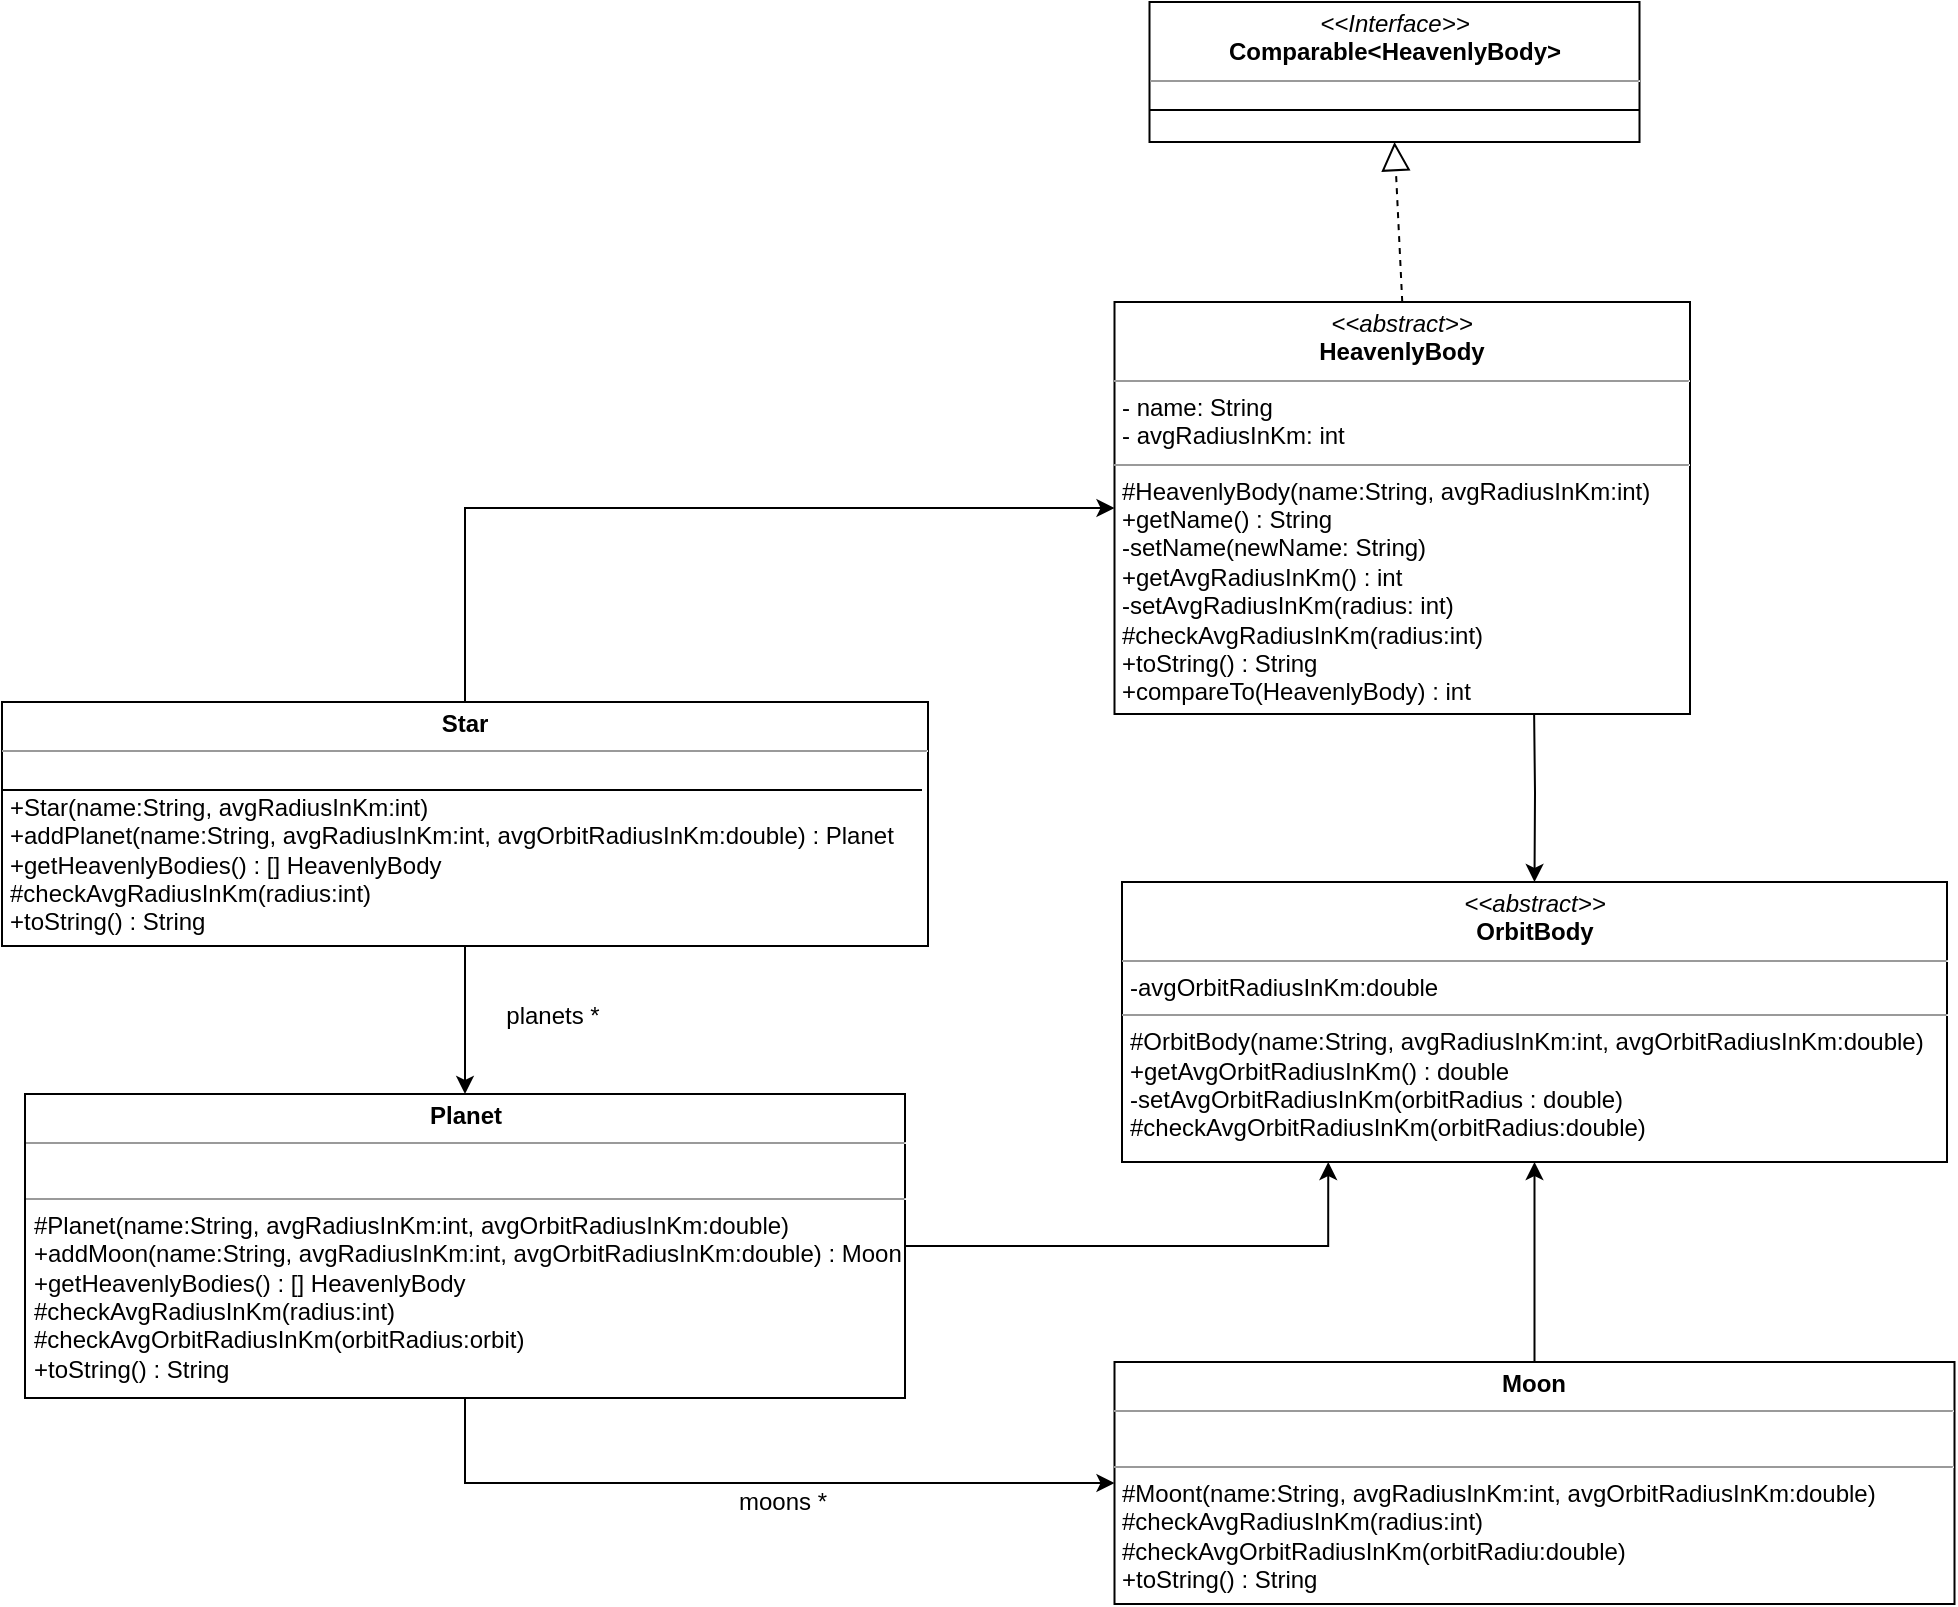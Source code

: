 <mxfile version="20.8.17" type="github">
  <diagram name="Page-1" id="lJDS6RLSJYoDU-r5e2De">
    <mxGraphModel dx="871" dy="427" grid="0" gridSize="10" guides="1" tooltips="1" connect="1" arrows="1" fold="1" page="1" pageScale="1" pageWidth="850" pageHeight="1100" math="0" shadow="0">
      <root>
        <mxCell id="0" />
        <mxCell id="1" parent="0" />
        <mxCell id="g1WEDu-rR_4wqM8P-lDM-23" style="edgeStyle=orthogonalEdgeStyle;rounded=0;orthogonalLoop=1;jettySize=auto;html=1;" edge="1" parent="1" target="g1WEDu-rR_4wqM8P-lDM-18">
          <mxGeometry relative="1" as="geometry">
            <mxPoint x="816" y="420" as="sourcePoint" />
          </mxGeometry>
        </mxCell>
        <mxCell id="g1WEDu-rR_4wqM8P-lDM-7" value="&lt;p style=&quot;margin:0px;margin-top:4px;text-align:center;&quot;&gt;&lt;i&gt;&amp;lt;&amp;lt;abstract&amp;gt;&amp;gt;&lt;/i&gt;&lt;br&gt;&lt;b&gt;HeavenlyBody&lt;/b&gt;&lt;/p&gt;&lt;hr size=&quot;1&quot;&gt;&lt;p style=&quot;margin:0px;margin-left:4px;&quot;&gt;- name: String&lt;br&gt;- avgRadiusInKm: int&lt;/p&gt;&lt;hr size=&quot;1&quot;&gt;&lt;p style=&quot;margin:0px;margin-left:4px;&quot;&gt;#HeavenlyBody(name:String, avgRadiusInKm:int)&lt;br&gt;+getName() : String&lt;/p&gt;&lt;p style=&quot;margin:0px;margin-left:4px;&quot;&gt;-setName(newName: String)&lt;br&gt;&lt;/p&gt;&lt;p style=&quot;margin:0px;margin-left:4px;&quot;&gt;+getAvgRadiusInKm() : int&lt;br&gt;&lt;/p&gt;&lt;p style=&quot;margin:0px;margin-left:4px;&quot;&gt;-setAvgRadiusInKm(radius: int)&lt;br&gt;&lt;/p&gt;&lt;p style=&quot;margin:0px;margin-left:4px;&quot;&gt;#checkAvgRadiusInKm(radius:int)&lt;br&gt;&lt;/p&gt;&lt;p style=&quot;margin:0px;margin-left:4px;&quot;&gt;+toString() : String&lt;/p&gt;&lt;p style=&quot;margin:0px;margin-left:4px;&quot;&gt;+compareTo(HeavenlyBody) : int&lt;/p&gt;&lt;p style=&quot;margin:0px;margin-left:4px;&quot;&gt;&lt;br&gt;&lt;/p&gt;" style="verticalAlign=top;align=left;overflow=fill;fontSize=12;fontFamily=Helvetica;html=1;" vertex="1" parent="1">
          <mxGeometry x="606.25" y="220" width="287.75" height="206" as="geometry" />
        </mxCell>
        <mxCell id="g1WEDu-rR_4wqM8P-lDM-9" value="&lt;p style=&quot;margin:0px;margin-top:4px;text-align:center;&quot;&gt;&lt;i&gt;&amp;lt;&amp;lt;Interface&amp;gt;&amp;gt;&lt;/i&gt;&lt;br&gt;&lt;b&gt;Comparable&amp;lt;HeavenlyBody&amp;gt;&lt;/b&gt;&lt;br&gt;&lt;/p&gt;&lt;hr size=&quot;1&quot;&gt;&lt;p style=&quot;margin:0px;margin-left:4px;&quot;&gt;&lt;br&gt;&lt;/p&gt;" style="verticalAlign=top;align=left;overflow=fill;fontSize=12;fontFamily=Helvetica;html=1;" vertex="1" parent="1">
          <mxGeometry x="623.75" y="70" width="245" height="70" as="geometry" />
        </mxCell>
        <mxCell id="g1WEDu-rR_4wqM8P-lDM-15" value="" style="line;strokeWidth=1;fillColor=none;align=left;verticalAlign=middle;spacingTop=-1;spacingLeft=3;spacingRight=3;rotatable=0;labelPosition=right;points=[];portConstraint=eastwest;strokeColor=inherit;" vertex="1" parent="1">
          <mxGeometry x="623.75" y="120" width="245" height="8" as="geometry" />
        </mxCell>
        <mxCell id="g1WEDu-rR_4wqM8P-lDM-22" style="edgeStyle=orthogonalEdgeStyle;rounded=0;orthogonalLoop=1;jettySize=auto;html=1;entryX=0;entryY=0.5;entryDx=0;entryDy=0;exitX=0.5;exitY=0;exitDx=0;exitDy=0;" edge="1" parent="1" source="g1WEDu-rR_4wqM8P-lDM-16" target="g1WEDu-rR_4wqM8P-lDM-7">
          <mxGeometry relative="1" as="geometry" />
        </mxCell>
        <mxCell id="g1WEDu-rR_4wqM8P-lDM-34" style="edgeStyle=orthogonalEdgeStyle;rounded=0;orthogonalLoop=1;jettySize=auto;html=1;entryX=0.5;entryY=0;entryDx=0;entryDy=0;" edge="1" parent="1" source="g1WEDu-rR_4wqM8P-lDM-16" target="g1WEDu-rR_4wqM8P-lDM-20">
          <mxGeometry relative="1" as="geometry" />
        </mxCell>
        <mxCell id="g1WEDu-rR_4wqM8P-lDM-16" value="&lt;p style=&quot;margin:0px;margin-top:4px;text-align:center;&quot;&gt;&lt;b&gt;Star&lt;/b&gt;&lt;/p&gt;&lt;hr size=&quot;1&quot;&gt;&lt;p style=&quot;margin:0px;margin-left:4px;&quot;&gt;&lt;br&gt;&lt;/p&gt;&lt;p style=&quot;margin:0px;margin-left:4px;&quot;&gt;+Star(name:String, avgRadiusInKm:int)&lt;br&gt;&lt;/p&gt;&lt;p style=&quot;margin:0px;margin-left:4px;&quot;&gt;+addPlanet(name:String, avgRadiusInKm:int, avgOrbitRadiusInKm:double) : Planet&lt;br&gt;&lt;/p&gt;&lt;p style=&quot;margin:0px;margin-left:4px;&quot;&gt;+getHeavenlyBodies() : [] HeavenlyBody&lt;br&gt;&lt;/p&gt;&lt;p style=&quot;margin:0px;margin-left:4px;&quot;&gt;#checkAvgRadiusInKm(radius:int)&lt;br&gt;&lt;/p&gt;&lt;p style=&quot;margin:0px;margin-left:4px;&quot;&gt;+toString() : String&lt;/p&gt;" style="verticalAlign=top;align=left;overflow=fill;fontSize=12;fontFamily=Helvetica;html=1;" vertex="1" parent="1">
          <mxGeometry x="50" y="420" width="463" height="122" as="geometry" />
        </mxCell>
        <mxCell id="g1WEDu-rR_4wqM8P-lDM-17" value="" style="line;strokeWidth=1;fillColor=none;align=left;verticalAlign=middle;spacingTop=-1;spacingLeft=3;spacingRight=3;rotatable=0;labelPosition=right;points=[];portConstraint=eastwest;strokeColor=inherit;" vertex="1" parent="1">
          <mxGeometry x="50" y="460" width="460" height="8" as="geometry" />
        </mxCell>
        <mxCell id="g1WEDu-rR_4wqM8P-lDM-18" value="&lt;p style=&quot;margin:0px;margin-top:4px;text-align:center;&quot;&gt;&lt;i&gt;&amp;lt;&amp;lt;abstract&amp;gt;&amp;gt;&lt;/i&gt;&lt;br&gt;&lt;b&gt;OrbitBody&lt;/b&gt;&lt;/p&gt;&lt;hr size=&quot;1&quot;&gt;&lt;p style=&quot;margin:0px;margin-left:4px;&quot;&gt;-avgOrbitRadiusInKm:double&lt;br&gt;&lt;/p&gt;&lt;hr size=&quot;1&quot;&gt;&lt;p style=&quot;margin:0px;margin-left:4px;&quot;&gt;#OrbitBody(name:String, avgRadiusInKm:int, avgOrbitRadiusInKm:double)&lt;/p&gt;&lt;p style=&quot;margin:0px;margin-left:4px;&quot;&gt;+getAvgOrbitRadiusInKm() : double&lt;br&gt;&lt;/p&gt;&lt;p style=&quot;margin:0px;margin-left:4px;&quot;&gt;-setAvgOrbitRadiusInKm(orbitRadius : double)&lt;/p&gt;&lt;p style=&quot;margin:0px;margin-left:4px;&quot;&gt;#checkAvgOrbitRadiusInKm(orbitRadius:double)&lt;/p&gt;" style="verticalAlign=top;align=left;overflow=fill;fontSize=12;fontFamily=Helvetica;html=1;" vertex="1" parent="1">
          <mxGeometry x="610" y="510" width="412.5" height="140" as="geometry" />
        </mxCell>
        <mxCell id="g1WEDu-rR_4wqM8P-lDM-19" value="" style="endArrow=block;dashed=1;endFill=0;endSize=12;html=1;rounded=0;entryX=0.5;entryY=1;entryDx=0;entryDy=0;exitX=0.5;exitY=0;exitDx=0;exitDy=0;" edge="1" parent="1" source="g1WEDu-rR_4wqM8P-lDM-7" target="g1WEDu-rR_4wqM8P-lDM-9">
          <mxGeometry width="160" relative="1" as="geometry">
            <mxPoint x="723.75" y="260" as="sourcePoint" />
            <mxPoint x="883.75" y="260" as="targetPoint" />
          </mxGeometry>
        </mxCell>
        <mxCell id="g1WEDu-rR_4wqM8P-lDM-26" style="edgeStyle=orthogonalEdgeStyle;rounded=0;orthogonalLoop=1;jettySize=auto;html=1;exitX=0.5;exitY=1;exitDx=0;exitDy=0;" edge="1" parent="1" source="g1WEDu-rR_4wqM8P-lDM-20" target="g1WEDu-rR_4wqM8P-lDM-21">
          <mxGeometry relative="1" as="geometry" />
        </mxCell>
        <mxCell id="g1WEDu-rR_4wqM8P-lDM-28" style="edgeStyle=orthogonalEdgeStyle;rounded=0;orthogonalLoop=1;jettySize=auto;html=1;exitX=1;exitY=0.5;exitDx=0;exitDy=0;entryX=0.25;entryY=1;entryDx=0;entryDy=0;" edge="1" parent="1" source="g1WEDu-rR_4wqM8P-lDM-20" target="g1WEDu-rR_4wqM8P-lDM-18">
          <mxGeometry relative="1" as="geometry" />
        </mxCell>
        <mxCell id="g1WEDu-rR_4wqM8P-lDM-20" value="&lt;p style=&quot;margin:0px;margin-top:4px;text-align:center;&quot;&gt;&lt;b&gt;Planet&lt;/b&gt;&lt;/p&gt;&lt;hr size=&quot;1&quot;&gt;&lt;p style=&quot;margin:0px;margin-left:4px;&quot;&gt;&lt;br&gt;&lt;/p&gt;&lt;hr size=&quot;1&quot;&gt;&lt;p style=&quot;margin:0px;margin-left:4px;&quot;&gt;#Planet(name:String, avgRadiusInKm:int, avgOrbitRadiusInKm:double)&lt;br&gt;&lt;/p&gt;&lt;p style=&quot;margin:0px;margin-left:4px;&quot;&gt;+addMoon(name:String, avgRadiusInKm:int, avgOrbitRadiusInKm:double) : Moon&lt;br&gt;&lt;/p&gt;&lt;p style=&quot;margin:0px;margin-left:4px;&quot;&gt;+getHeavenlyBodies() : [] HeavenlyBody&lt;br&gt;&lt;/p&gt;&lt;p style=&quot;margin:0px;margin-left:4px;&quot;&gt;#checkAvgRadiusInKm(radius:int)&lt;br&gt;&lt;/p&gt;&lt;p style=&quot;margin:0px;margin-left:4px;&quot;&gt;#checkAvgOrbitRadiusInKm(orbitRadius:orbit)&lt;br&gt;&lt;/p&gt;&lt;p style=&quot;margin:0px;margin-left:4px;&quot;&gt;+toString() : String&lt;br&gt;&lt;/p&gt;" style="verticalAlign=top;align=left;overflow=fill;fontSize=12;fontFamily=Helvetica;html=1;" vertex="1" parent="1">
          <mxGeometry x="61.5" y="616" width="440" height="152" as="geometry" />
        </mxCell>
        <mxCell id="g1WEDu-rR_4wqM8P-lDM-29" style="edgeStyle=orthogonalEdgeStyle;rounded=0;orthogonalLoop=1;jettySize=auto;html=1;entryX=0.5;entryY=1;entryDx=0;entryDy=0;" edge="1" parent="1" source="g1WEDu-rR_4wqM8P-lDM-21" target="g1WEDu-rR_4wqM8P-lDM-18">
          <mxGeometry relative="1" as="geometry" />
        </mxCell>
        <mxCell id="g1WEDu-rR_4wqM8P-lDM-21" value="&lt;p style=&quot;margin:0px;margin-top:4px;text-align:center;&quot;&gt;&lt;b&gt;Moon&lt;/b&gt;&lt;/p&gt;&lt;hr size=&quot;1&quot;&gt;&lt;p style=&quot;margin:0px;margin-left:4px;&quot;&gt;&lt;br&gt;&lt;/p&gt;&lt;hr size=&quot;1&quot;&gt;&lt;p style=&quot;margin:0px;margin-left:4px;&quot;&gt;#Moont(name:String, avgRadiusInKm:int, avgOrbitRadiusInKm:double)&lt;/p&gt;&lt;p style=&quot;margin:0px;margin-left:4px;&quot;&gt;#checkAvgRadiusInKm(radius:int)&lt;br&gt;&lt;/p&gt;&lt;p style=&quot;margin:0px;margin-left:4px;&quot;&gt;#checkAvgOrbitRadiusInKm(orbitRadiu:double)&lt;br&gt;&lt;/p&gt;&lt;p style=&quot;margin:0px;margin-left:4px;&quot;&gt;+toString() : String&lt;br&gt;&lt;/p&gt;" style="verticalAlign=top;align=left;overflow=fill;fontSize=12;fontFamily=Helvetica;html=1;" vertex="1" parent="1">
          <mxGeometry x="606.25" y="750" width="420" height="121" as="geometry" />
        </mxCell>
        <mxCell id="g1WEDu-rR_4wqM8P-lDM-25" value="planets *" style="text;html=1;align=center;verticalAlign=middle;resizable=0;points=[];autosize=1;strokeColor=none;fillColor=none;" vertex="1" parent="1">
          <mxGeometry x="290" y="562" width="70" height="30" as="geometry" />
        </mxCell>
        <mxCell id="g1WEDu-rR_4wqM8P-lDM-27" value="moons *" style="text;html=1;align=center;verticalAlign=middle;resizable=0;points=[];autosize=1;strokeColor=none;fillColor=none;" vertex="1" parent="1">
          <mxGeometry x="405" y="805" width="70" height="30" as="geometry" />
        </mxCell>
      </root>
    </mxGraphModel>
  </diagram>
</mxfile>
